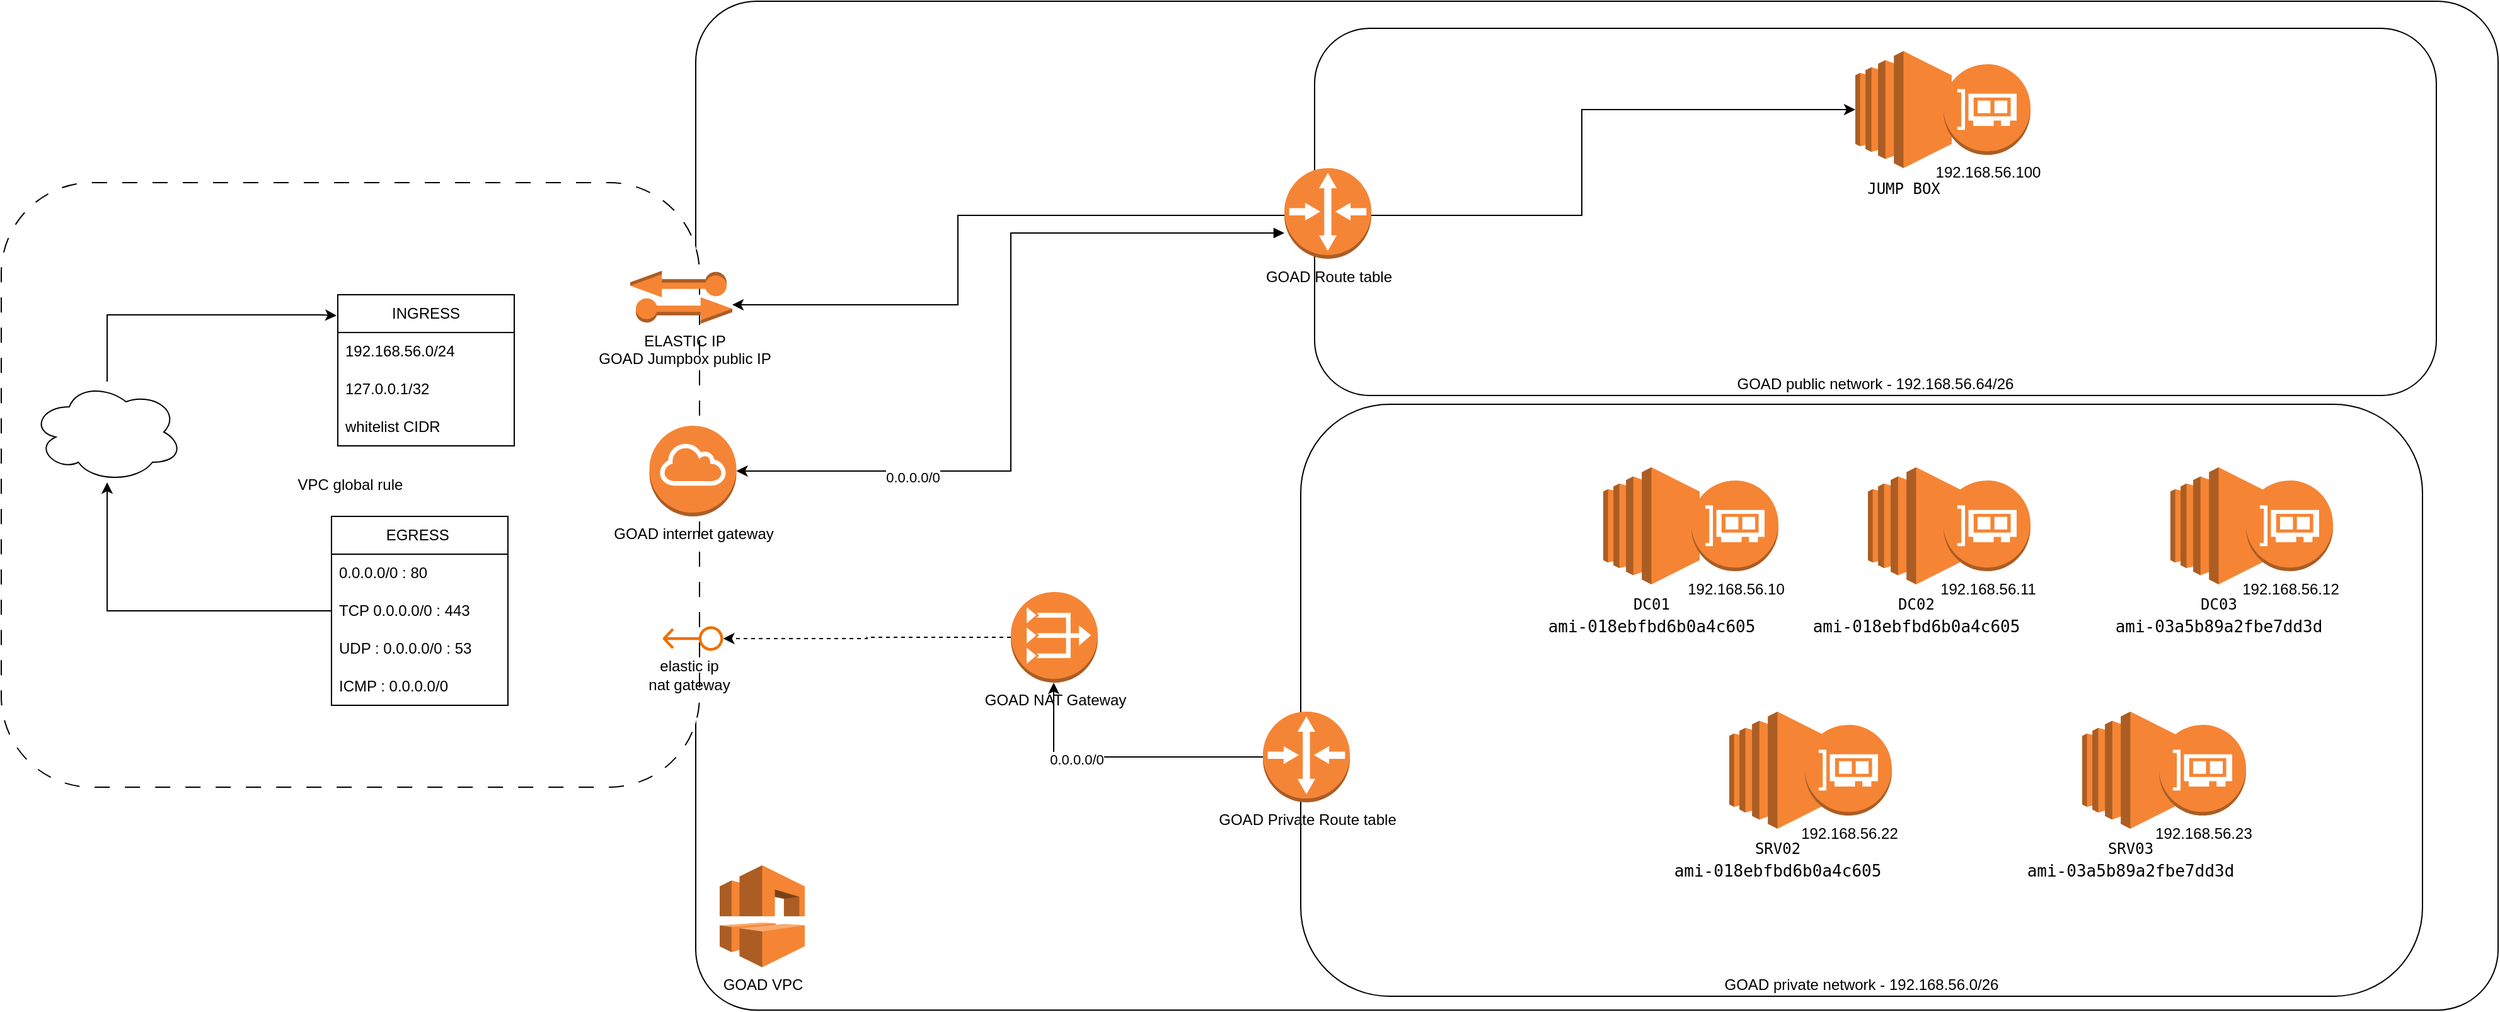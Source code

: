 <mxfile version="23.1.5" type="device">
  <diagram name="Page-1" id="qL1bNni92DaLbeqQ6Vfi">
    <mxGraphModel dx="2829" dy="1223" grid="0" gridSize="10" guides="1" tooltips="1" connect="1" arrows="1" fold="1" page="0" pageScale="1" pageWidth="827" pageHeight="1169" math="0" shadow="0">
      <root>
        <mxCell id="0" />
        <mxCell id="1" parent="0" />
        <mxCell id="t5WL0MzEzmdIVKTwTxLS-10" value="" style="rounded=1;whiteSpace=wrap;html=1;arcSize=6;" vertex="1" parent="1">
          <mxGeometry x="-140" y="230" width="1430" height="801" as="geometry" />
        </mxCell>
        <mxCell id="t5WL0MzEzmdIVKTwTxLS-87" value="VPC global rule" style="rounded=1;whiteSpace=wrap;html=1;dashed=1;dashPattern=12 12;" vertex="1" parent="1">
          <mxGeometry x="-691" y="374" width="554" height="480" as="geometry" />
        </mxCell>
        <mxCell id="t5WL0MzEzmdIVKTwTxLS-19" value="GOAD public network - 192.168.56.64/26" style="rounded=1;whiteSpace=wrap;html=1;verticalAlign=bottom;" vertex="1" parent="1">
          <mxGeometry x="351" y="251.5" width="890" height="291.5" as="geometry" />
        </mxCell>
        <mxCell id="t5WL0MzEzmdIVKTwTxLS-77" style="edgeStyle=orthogonalEdgeStyle;rounded=0;orthogonalLoop=1;jettySize=auto;html=1;dashed=1;" edge="1" parent="1" source="t5WL0MzEzmdIVKTwTxLS-11" target="t5WL0MzEzmdIVKTwTxLS-76">
          <mxGeometry relative="1" as="geometry" />
        </mxCell>
        <mxCell id="t5WL0MzEzmdIVKTwTxLS-11" value="GOAD NAT Gateway&lt;span class=&quot;awsui_body-cell-content_c6tup_33qnt_121&quot;&gt;&lt;/span&gt;" style="outlineConnect=0;dashed=0;verticalLabelPosition=bottom;verticalAlign=top;align=center;html=1;shape=mxgraph.aws3.vpc_nat_gateway;fillColor=#F58534;gradientColor=none;" vertex="1" parent="1">
          <mxGeometry x="110" y="699" width="69" height="72" as="geometry" />
        </mxCell>
        <mxCell id="t5WL0MzEzmdIVKTwTxLS-21" value="GOAD private network - 192.168.56.0/26" style="rounded=1;whiteSpace=wrap;html=1;verticalAlign=bottom;" vertex="1" parent="1">
          <mxGeometry x="340" y="550" width="890" height="470" as="geometry" />
        </mxCell>
        <mxCell id="t5WL0MzEzmdIVKTwTxLS-29" style="edgeStyle=orthogonalEdgeStyle;rounded=0;orthogonalLoop=1;jettySize=auto;html=1;" edge="1" parent="1" source="t5WL0MzEzmdIVKTwTxLS-27" target="t5WL0MzEzmdIVKTwTxLS-11">
          <mxGeometry relative="1" as="geometry">
            <Array as="points">
              <mxPoint x="144" y="830" />
            </Array>
          </mxGeometry>
        </mxCell>
        <mxCell id="t5WL0MzEzmdIVKTwTxLS-30" value="0.0.0.0/0" style="edgeLabel;html=1;align=center;verticalAlign=middle;resizable=0;points=[];" vertex="1" connectable="0" parent="t5WL0MzEzmdIVKTwTxLS-29">
          <mxGeometry x="0.315" y="2" relative="1" as="geometry">
            <mxPoint as="offset" />
          </mxGeometry>
        </mxCell>
        <mxCell id="t5WL0MzEzmdIVKTwTxLS-27" value="GOAD Private Route table" style="outlineConnect=0;dashed=0;verticalLabelPosition=bottom;verticalAlign=top;align=center;html=1;shape=mxgraph.aws3.router;fillColor=#F58536;gradientColor=none;" vertex="1" parent="1">
          <mxGeometry x="310" y="794" width="69" height="72" as="geometry" />
        </mxCell>
        <mxCell id="t5WL0MzEzmdIVKTwTxLS-35" value="&lt;div style=&quot;line-height: 18px;&quot;&gt;&lt;font face=&quot;Droid Sans Mono, monospace, monospace&quot;&gt;JUMP BOX&lt;br&gt;&lt;br&gt;&lt;/font&gt;&lt;/div&gt;" style="outlineConnect=0;dashed=0;verticalLabelPosition=bottom;verticalAlign=top;align=center;html=1;shape=mxgraph.aws3.ec2;fillColor=#F58534;gradientColor=none;fontColor=default;labelBackgroundColor=none;" vertex="1" parent="1">
          <mxGeometry x="780" y="269.5" width="76.5" height="93" as="geometry" />
        </mxCell>
        <mxCell id="t5WL0MzEzmdIVKTwTxLS-2" value="&lt;div style=&quot;line-height: 18px;&quot;&gt;&lt;font face=&quot;Droid Sans Mono, monospace, monospace&quot;&gt;DC01&lt;br&gt;&lt;/font&gt;&lt;div style=&quot;font-family: &amp;quot;Droid Sans Mono&amp;quot;, &amp;quot;monospace&amp;quot;, monospace; font-size: 13px; line-height: 18px;&quot;&gt;ami-018ebfbd6b0a4c605&lt;/div&gt;&lt;/div&gt;" style="outlineConnect=0;dashed=0;verticalLabelPosition=bottom;verticalAlign=top;align=center;html=1;shape=mxgraph.aws3.ec2;fillColor=#F58534;gradientColor=none;fontColor=default;labelBackgroundColor=none;" vertex="1" parent="1">
          <mxGeometry x="580" y="600" width="76.5" height="93" as="geometry" />
        </mxCell>
        <mxCell id="t5WL0MzEzmdIVKTwTxLS-6" value="&lt;div style=&quot;line-height: 18px;&quot;&gt;&lt;font face=&quot;Droid Sans Mono, monospace, monospace&quot;&gt;DC02&lt;br&gt;&lt;/font&gt;&lt;div style=&quot;font-family: &amp;quot;Droid Sans Mono&amp;quot;, &amp;quot;monospace&amp;quot;, monospace; font-size: 13px; line-height: 18px;&quot;&gt;ami-018ebfbd6b0a4c605&lt;/div&gt;&lt;/div&gt;" style="outlineConnect=0;dashed=0;verticalLabelPosition=bottom;verticalAlign=top;align=center;html=1;shape=mxgraph.aws3.ec2;fillColor=#F58534;gradientColor=none;fontColor=default;labelBackgroundColor=none;" vertex="1" parent="1">
          <mxGeometry x="790" y="600" width="76.5" height="93" as="geometry" />
        </mxCell>
        <mxCell id="t5WL0MzEzmdIVKTwTxLS-7" value="&lt;div style=&quot;line-height: 18px;&quot;&gt;&lt;font face=&quot;Droid Sans Mono, monospace, monospace&quot;&gt;DC03&lt;br&gt;&lt;/font&gt;&lt;div style=&quot;font-family: &amp;quot;Droid Sans Mono&amp;quot;, &amp;quot;monospace&amp;quot;, monospace; font-size: 13px; line-height: 18px;&quot;&gt;ami-03a5b89a2fbe7dd3d&lt;/div&gt;&lt;/div&gt;" style="outlineConnect=0;dashed=0;verticalLabelPosition=bottom;verticalAlign=top;align=center;html=1;shape=mxgraph.aws3.ec2;fillColor=#F58534;gradientColor=none;fontColor=default;labelBackgroundColor=none;" vertex="1" parent="1">
          <mxGeometry x="1030" y="600" width="76.5" height="93" as="geometry" />
        </mxCell>
        <mxCell id="t5WL0MzEzmdIVKTwTxLS-8" value="&lt;div style=&quot;line-height: 18px;&quot;&gt;&lt;font face=&quot;Droid Sans Mono, monospace, monospace&quot;&gt;SRV02&lt;br&gt;&lt;/font&gt;&lt;div style=&quot;font-family: &amp;quot;Droid Sans Mono&amp;quot;, &amp;quot;monospace&amp;quot;, monospace; font-size: 13px; line-height: 18px;&quot;&gt;ami-018ebfbd6b0a4c605&lt;/div&gt;&lt;/div&gt;" style="outlineConnect=0;dashed=0;verticalLabelPosition=bottom;verticalAlign=top;align=center;html=1;shape=mxgraph.aws3.ec2;fillColor=#F58534;gradientColor=none;fontColor=default;labelBackgroundColor=none;" vertex="1" parent="1">
          <mxGeometry x="680" y="794" width="76.5" height="93" as="geometry" />
        </mxCell>
        <mxCell id="t5WL0MzEzmdIVKTwTxLS-9" value="&lt;div style=&quot;line-height: 18px;&quot;&gt;&lt;font face=&quot;Droid Sans Mono, monospace, monospace&quot;&gt;SRV03&lt;br&gt;&lt;/font&gt;&lt;div style=&quot;font-family: &amp;quot;Droid Sans Mono&amp;quot;, &amp;quot;monospace&amp;quot;, monospace; font-size: 13px; line-height: 18px;&quot;&gt;ami-03a5b89a2fbe7dd3d&lt;/div&gt;&lt;/div&gt;" style="outlineConnect=0;dashed=0;verticalLabelPosition=bottom;verticalAlign=top;align=center;html=1;shape=mxgraph.aws3.ec2;fillColor=#F58534;gradientColor=none;fontColor=default;labelBackgroundColor=none;" vertex="1" parent="1">
          <mxGeometry x="960" y="794" width="76.5" height="93" as="geometry" />
        </mxCell>
        <mxCell id="t5WL0MzEzmdIVKTwTxLS-40" value="INGRESS" style="swimlane;fontStyle=0;childLayout=stackLayout;horizontal=1;startSize=30;horizontalStack=0;resizeParent=1;resizeParentMax=0;resizeLast=0;collapsible=1;marginBottom=0;whiteSpace=wrap;html=1;" vertex="1" parent="1">
          <mxGeometry x="-424" y="463" width="140" height="120" as="geometry" />
        </mxCell>
        <mxCell id="t5WL0MzEzmdIVKTwTxLS-41" value="192.168.56.0/24" style="text;strokeColor=none;fillColor=none;align=left;verticalAlign=middle;spacingLeft=4;spacingRight=4;overflow=hidden;points=[[0,0.5],[1,0.5]];portConstraint=eastwest;rotatable=0;whiteSpace=wrap;html=1;" vertex="1" parent="t5WL0MzEzmdIVKTwTxLS-40">
          <mxGeometry y="30" width="140" height="30" as="geometry" />
        </mxCell>
        <mxCell id="t5WL0MzEzmdIVKTwTxLS-42" value="127.0.0.1/32" style="text;strokeColor=none;fillColor=none;align=left;verticalAlign=middle;spacingLeft=4;spacingRight=4;overflow=hidden;points=[[0,0.5],[1,0.5]];portConstraint=eastwest;rotatable=0;whiteSpace=wrap;html=1;" vertex="1" parent="t5WL0MzEzmdIVKTwTxLS-40">
          <mxGeometry y="60" width="140" height="30" as="geometry" />
        </mxCell>
        <mxCell id="t5WL0MzEzmdIVKTwTxLS-43" value="whitelist CIDR" style="text;strokeColor=none;fillColor=none;align=left;verticalAlign=middle;spacingLeft=4;spacingRight=4;overflow=hidden;points=[[0,0.5],[1,0.5]];portConstraint=eastwest;rotatable=0;whiteSpace=wrap;html=1;" vertex="1" parent="t5WL0MzEzmdIVKTwTxLS-40">
          <mxGeometry y="90" width="140" height="30" as="geometry" />
        </mxCell>
        <mxCell id="t5WL0MzEzmdIVKTwTxLS-55" style="edgeStyle=orthogonalEdgeStyle;rounded=0;orthogonalLoop=1;jettySize=auto;html=1;" edge="1" parent="1" source="t5WL0MzEzmdIVKTwTxLS-44" target="t5WL0MzEzmdIVKTwTxLS-53">
          <mxGeometry relative="1" as="geometry" />
        </mxCell>
        <mxCell id="t5WL0MzEzmdIVKTwTxLS-44" value="EGRESS&amp;nbsp;" style="swimlane;fontStyle=0;childLayout=stackLayout;horizontal=1;startSize=30;horizontalStack=0;resizeParent=1;resizeParentMax=0;resizeLast=0;collapsible=1;marginBottom=0;whiteSpace=wrap;html=1;" vertex="1" parent="1">
          <mxGeometry x="-429" y="639" width="140" height="150" as="geometry" />
        </mxCell>
        <mxCell id="t5WL0MzEzmdIVKTwTxLS-45" value="0.0.0.0/0 : 80" style="text;strokeColor=none;fillColor=none;align=left;verticalAlign=middle;spacingLeft=4;spacingRight=4;overflow=hidden;points=[[0,0.5],[1,0.5]];portConstraint=eastwest;rotatable=0;whiteSpace=wrap;html=1;" vertex="1" parent="t5WL0MzEzmdIVKTwTxLS-44">
          <mxGeometry y="30" width="140" height="30" as="geometry" />
        </mxCell>
        <mxCell id="t5WL0MzEzmdIVKTwTxLS-46" value="TCP 0.0.0.0/0 : 443" style="text;strokeColor=none;fillColor=none;align=left;verticalAlign=middle;spacingLeft=4;spacingRight=4;overflow=hidden;points=[[0,0.5],[1,0.5]];portConstraint=eastwest;rotatable=0;whiteSpace=wrap;html=1;" vertex="1" parent="t5WL0MzEzmdIVKTwTxLS-44">
          <mxGeometry y="60" width="140" height="30" as="geometry" />
        </mxCell>
        <mxCell id="t5WL0MzEzmdIVKTwTxLS-47" value="UDP : 0.0.0.0/0 : 53" style="text;strokeColor=none;fillColor=none;align=left;verticalAlign=middle;spacingLeft=4;spacingRight=4;overflow=hidden;points=[[0,0.5],[1,0.5]];portConstraint=eastwest;rotatable=0;whiteSpace=wrap;html=1;" vertex="1" parent="t5WL0MzEzmdIVKTwTxLS-44">
          <mxGeometry y="90" width="140" height="30" as="geometry" />
        </mxCell>
        <mxCell id="t5WL0MzEzmdIVKTwTxLS-50" value="ICMP : 0.0.0.0/0" style="text;strokeColor=none;fillColor=none;align=left;verticalAlign=middle;spacingLeft=4;spacingRight=4;overflow=hidden;points=[[0,0.5],[1,0.5]];portConstraint=eastwest;rotatable=0;whiteSpace=wrap;html=1;" vertex="1" parent="t5WL0MzEzmdIVKTwTxLS-44">
          <mxGeometry y="120" width="140" height="30" as="geometry" />
        </mxCell>
        <mxCell id="t5WL0MzEzmdIVKTwTxLS-53" value="" style="ellipse;shape=cloud;whiteSpace=wrap;html=1;" vertex="1" parent="1">
          <mxGeometry x="-667" y="532" width="120" height="80" as="geometry" />
        </mxCell>
        <mxCell id="t5WL0MzEzmdIVKTwTxLS-56" style="edgeStyle=orthogonalEdgeStyle;rounded=0;orthogonalLoop=1;jettySize=auto;html=1;entryX=-0.007;entryY=0.138;entryDx=0;entryDy=0;entryPerimeter=0;" edge="1" parent="1" source="t5WL0MzEzmdIVKTwTxLS-53" target="t5WL0MzEzmdIVKTwTxLS-40">
          <mxGeometry relative="1" as="geometry">
            <Array as="points">
              <mxPoint x="-607" y="479" />
              <mxPoint x="-438" y="479" />
            </Array>
          </mxGeometry>
        </mxCell>
        <mxCell id="t5WL0MzEzmdIVKTwTxLS-57" value="GOAD VPC" style="outlineConnect=0;dashed=0;verticalLabelPosition=bottom;verticalAlign=top;align=center;html=1;shape=mxgraph.aws3.vpc;fillColor=#F58534;gradientColor=none;" vertex="1" parent="1">
          <mxGeometry x="-121" y="916" width="67.5" height="81" as="geometry" />
        </mxCell>
        <mxCell id="t5WL0MzEzmdIVKTwTxLS-58" value="192.168.56.100" style="outlineConnect=0;dashed=0;verticalLabelPosition=bottom;verticalAlign=top;align=center;html=1;shape=mxgraph.aws3.elastic_network_interface;fillColor=#F58534;gradientColor=none;" vertex="1" parent="1">
          <mxGeometry x="850" y="280" width="69" height="72" as="geometry" />
        </mxCell>
        <mxCell id="t5WL0MzEzmdIVKTwTxLS-59" value="192.168.56.10" style="outlineConnect=0;dashed=0;verticalLabelPosition=bottom;verticalAlign=top;align=center;html=1;shape=mxgraph.aws3.elastic_network_interface;fillColor=#F58534;gradientColor=none;" vertex="1" parent="1">
          <mxGeometry x="650" y="610.5" width="69" height="72" as="geometry" />
        </mxCell>
        <mxCell id="t5WL0MzEzmdIVKTwTxLS-60" value="192.168.56.11" style="outlineConnect=0;dashed=0;verticalLabelPosition=bottom;verticalAlign=top;align=center;html=1;shape=mxgraph.aws3.elastic_network_interface;fillColor=#F58534;gradientColor=none;" vertex="1" parent="1">
          <mxGeometry x="850" y="610.5" width="69" height="72" as="geometry" />
        </mxCell>
        <mxCell id="t5WL0MzEzmdIVKTwTxLS-61" value="192.168.56.12" style="outlineConnect=0;dashed=0;verticalLabelPosition=bottom;verticalAlign=top;align=center;html=1;shape=mxgraph.aws3.elastic_network_interface;fillColor=#F58534;gradientColor=none;" vertex="1" parent="1">
          <mxGeometry x="1090" y="610.5" width="69" height="72" as="geometry" />
        </mxCell>
        <mxCell id="t5WL0MzEzmdIVKTwTxLS-62" value="192.168.56.22" style="outlineConnect=0;dashed=0;verticalLabelPosition=bottom;verticalAlign=top;align=center;html=1;shape=mxgraph.aws3.elastic_network_interface;fillColor=#F58534;gradientColor=none;" vertex="1" parent="1">
          <mxGeometry x="740" y="804.5" width="69" height="72" as="geometry" />
        </mxCell>
        <mxCell id="t5WL0MzEzmdIVKTwTxLS-63" value="192.168.56.23" style="outlineConnect=0;dashed=0;verticalLabelPosition=bottom;verticalAlign=top;align=center;html=1;shape=mxgraph.aws3.elastic_network_interface;fillColor=#F58534;gradientColor=none;" vertex="1" parent="1">
          <mxGeometry x="1021" y="804.5" width="69" height="72" as="geometry" />
        </mxCell>
        <mxCell id="t5WL0MzEzmdIVKTwTxLS-76" value="" style="sketch=0;outlineConnect=0;fontColor=#232F3E;gradientColor=none;fillColor=#ED7100;strokeColor=none;dashed=0;verticalLabelPosition=bottom;verticalAlign=top;align=center;html=1;fontSize=12;fontStyle=0;aspect=fixed;pointerEvents=1;shape=mxgraph.aws4.elastic_ip_address;rotation=-180;" vertex="1" parent="1">
          <mxGeometry x="-166.25" y="726" width="48" height="20" as="geometry" />
        </mxCell>
        <mxCell id="t5WL0MzEzmdIVKTwTxLS-78" value="elastic ip&lt;br&gt;nat gateway" style="text;html=1;align=center;verticalAlign=middle;whiteSpace=wrap;rounded=0;" vertex="1" parent="1">
          <mxGeometry x="-185" y="750" width="79.75" height="30" as="geometry" />
        </mxCell>
        <mxCell id="t5WL0MzEzmdIVKTwTxLS-32" value="ELASTIC IP&lt;br&gt;&lt;span style=&quot;overflow: hidden; text-overflow: ellipsis;&quot; class=&quot;&quot; tabindex=&quot;0&quot;&gt;GOAD Jumpbox public IP&lt;/span&gt;&lt;span style=&quot;display: flex;&quot;&gt;&lt;/span&gt;" style="outlineConnect=0;dashed=0;verticalLabelPosition=bottom;verticalAlign=top;align=center;html=1;shape=mxgraph.aws3.elastic_ip;fillColor=#F58534;gradientColor=none;" vertex="1" parent="1">
          <mxGeometry x="-187.5" y="465" width="76.5" height="21" as="geometry" />
        </mxCell>
        <mxCell id="t5WL0MzEzmdIVKTwTxLS-82" style="edgeStyle=orthogonalEdgeStyle;rounded=0;orthogonalLoop=1;jettySize=auto;html=1;entryX=0;entryY=0.5;entryDx=0;entryDy=0;entryPerimeter=0;startArrow=classic;startFill=1;" edge="1" parent="1" source="t5WL0MzEzmdIVKTwTxLS-32" target="t5WL0MzEzmdIVKTwTxLS-35">
          <mxGeometry relative="1" as="geometry">
            <Array as="points">
              <mxPoint x="68" y="471" />
              <mxPoint x="68" y="400" />
              <mxPoint x="563" y="400" />
              <mxPoint x="563" y="316" />
            </Array>
          </mxGeometry>
        </mxCell>
        <mxCell id="t5WL0MzEzmdIVKTwTxLS-84" value="" style="outlineConnect=0;dashed=0;verticalLabelPosition=bottom;verticalAlign=top;align=center;html=1;shape=mxgraph.aws3.elastic_ip;fillColor=#F58534;gradientColor=none;rotation=-180;" vertex="1" parent="1">
          <mxGeometry x="-192" y="444" width="76.5" height="21" as="geometry" />
        </mxCell>
        <mxCell id="t5WL0MzEzmdIVKTwTxLS-86" value="GOAD internet gateway" style="outlineConnect=0;dashed=0;verticalLabelPosition=bottom;verticalAlign=top;align=center;html=1;shape=mxgraph.aws3.internet_gateway;fillColor=#F58536;gradientColor=none;" vertex="1" parent="1">
          <mxGeometry x="-176.75" y="567" width="69" height="72" as="geometry" />
        </mxCell>
        <mxCell id="t5WL0MzEzmdIVKTwTxLS-24" value="GOAD Route table" style="outlineConnect=0;dashed=0;verticalLabelPosition=bottom;verticalAlign=top;align=center;html=1;shape=mxgraph.aws3.router;fillColor=#F58536;gradientColor=none;" vertex="1" parent="1">
          <mxGeometry x="327" y="362.5" width="69" height="72" as="geometry" />
        </mxCell>
        <mxCell id="t5WL0MzEzmdIVKTwTxLS-90" style="edgeStyle=orthogonalEdgeStyle;rounded=0;orthogonalLoop=1;jettySize=auto;html=1;entryX=1;entryY=0.5;entryDx=0;entryDy=0;entryPerimeter=0;startArrow=block;startFill=1;" edge="1" parent="1" source="t5WL0MzEzmdIVKTwTxLS-24" target="t5WL0MzEzmdIVKTwTxLS-86">
          <mxGeometry relative="1" as="geometry">
            <Array as="points">
              <mxPoint x="110" y="414" />
              <mxPoint x="110" y="603" />
            </Array>
          </mxGeometry>
        </mxCell>
        <mxCell id="t5WL0MzEzmdIVKTwTxLS-91" value="0.0.0.0/0" style="edgeLabel;html=1;align=center;verticalAlign=middle;resizable=0;points=[];" vertex="1" connectable="0" parent="t5WL0MzEzmdIVKTwTxLS-90">
          <mxGeometry x="0.554" y="5" relative="1" as="geometry">
            <mxPoint as="offset" />
          </mxGeometry>
        </mxCell>
      </root>
    </mxGraphModel>
  </diagram>
</mxfile>

